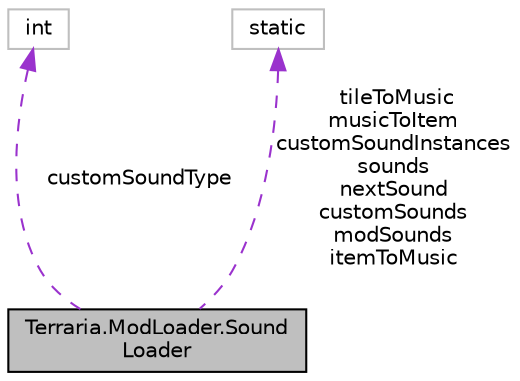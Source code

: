 digraph "Terraria.ModLoader.SoundLoader"
{
  edge [fontname="Helvetica",fontsize="10",labelfontname="Helvetica",labelfontsize="10"];
  node [fontname="Helvetica",fontsize="10",shape=record];
  Node1 [label="Terraria.ModLoader.Sound\lLoader",height=0.2,width=0.4,color="black", fillcolor="grey75", style="filled", fontcolor="black"];
  Node2 -> Node1 [dir="back",color="darkorchid3",fontsize="10",style="dashed",label=" customSoundType" ,fontname="Helvetica"];
  Node2 [label="int",height=0.2,width=0.4,color="grey75", fillcolor="white", style="filled"];
  Node3 -> Node1 [dir="back",color="darkorchid3",fontsize="10",style="dashed",label=" tileToMusic\nmusicToItem\ncustomSoundInstances\nsounds\nnextSound\ncustomSounds\nmodSounds\nitemToMusic" ,fontname="Helvetica"];
  Node3 [label="static",height=0.2,width=0.4,color="grey75", fillcolor="white", style="filled"];
}
